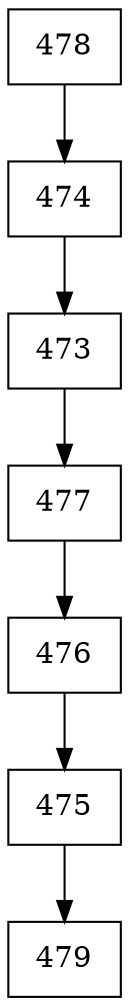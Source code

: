 digraph G {
  node [shape=record];
  node0 [label="{478}"];
  node0 -> node1;
  node1 [label="{474}"];
  node1 -> node2;
  node2 [label="{473}"];
  node2 -> node3;
  node3 [label="{477}"];
  node3 -> node4;
  node4 [label="{476}"];
  node4 -> node5;
  node5 [label="{475}"];
  node5 -> node6;
  node6 [label="{479}"];
}
